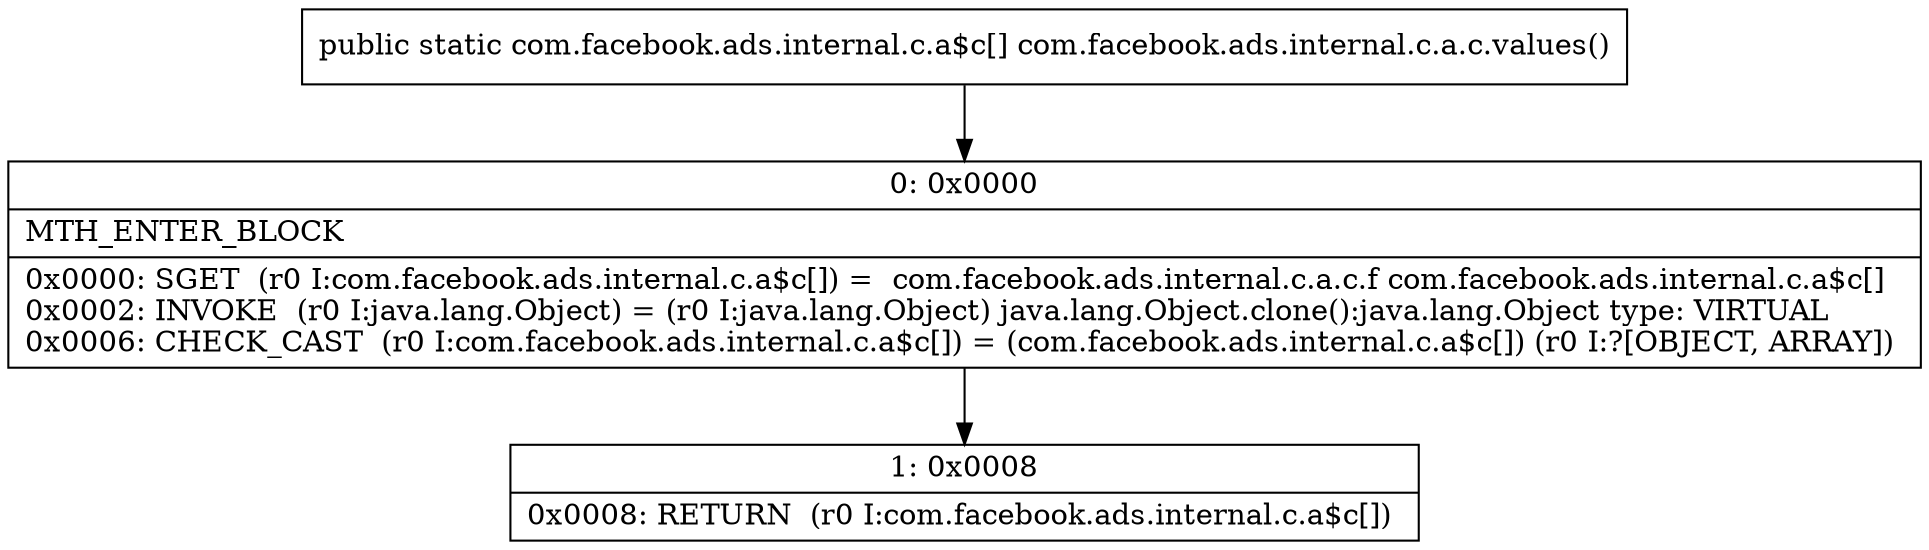digraph "CFG forcom.facebook.ads.internal.c.a.c.values()[Lcom\/facebook\/ads\/internal\/c\/a$c;" {
Node_0 [shape=record,label="{0\:\ 0x0000|MTH_ENTER_BLOCK\l|0x0000: SGET  (r0 I:com.facebook.ads.internal.c.a$c[]) =  com.facebook.ads.internal.c.a.c.f com.facebook.ads.internal.c.a$c[] \l0x0002: INVOKE  (r0 I:java.lang.Object) = (r0 I:java.lang.Object) java.lang.Object.clone():java.lang.Object type: VIRTUAL \l0x0006: CHECK_CAST  (r0 I:com.facebook.ads.internal.c.a$c[]) = (com.facebook.ads.internal.c.a$c[]) (r0 I:?[OBJECT, ARRAY]) \l}"];
Node_1 [shape=record,label="{1\:\ 0x0008|0x0008: RETURN  (r0 I:com.facebook.ads.internal.c.a$c[]) \l}"];
MethodNode[shape=record,label="{public static com.facebook.ads.internal.c.a$c[] com.facebook.ads.internal.c.a.c.values() }"];
MethodNode -> Node_0;
Node_0 -> Node_1;
}

